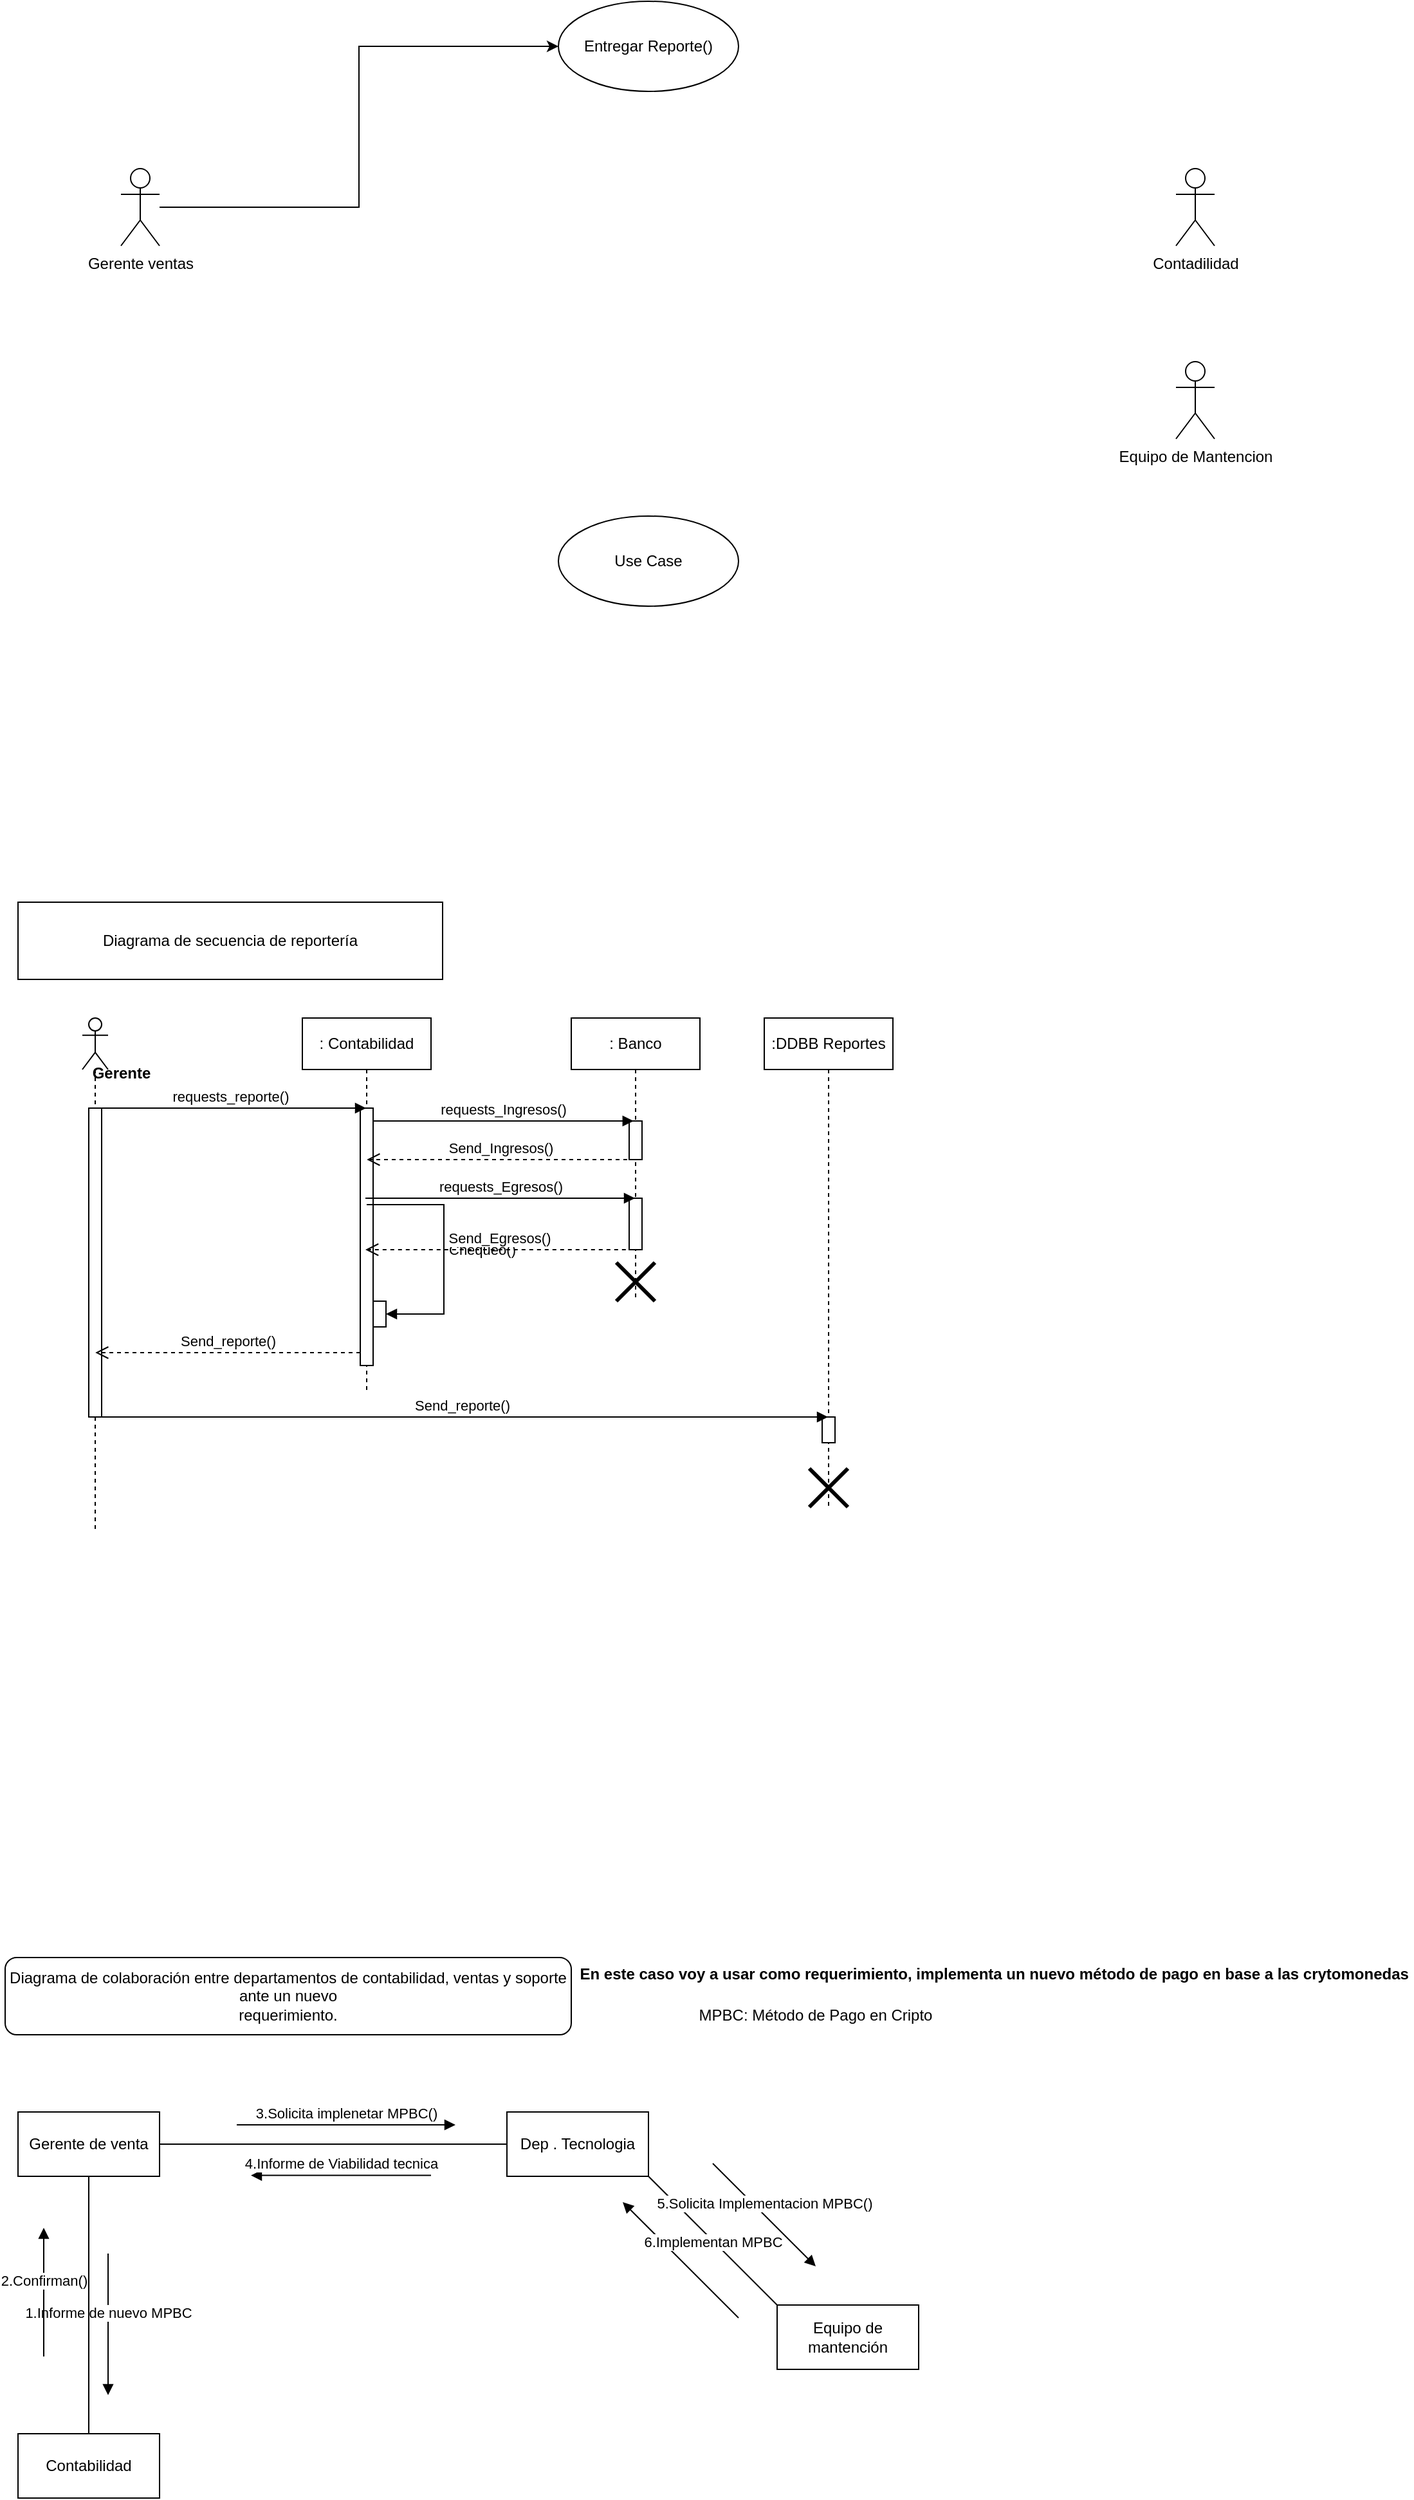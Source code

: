 <mxfile version="21.7.5" type="github">
  <diagram name="Página-1" id="10k-QAqIkLxqyXfFxyNC">
    <mxGraphModel dx="982" dy="806" grid="1" gridSize="10" guides="1" tooltips="1" connect="1" arrows="1" fold="1" page="1" pageScale="1" pageWidth="1169" pageHeight="827" math="0" shadow="0">
      <root>
        <mxCell id="0" />
        <mxCell id="1" parent="0" />
        <mxCell id="mnEkrzC8VtUgMaNwOZgI-1" value="" style="shape=umlLifeline;perimeter=lifelinePerimeter;whiteSpace=wrap;html=1;container=1;dropTarget=0;collapsible=0;recursiveResize=0;outlineConnect=0;portConstraint=eastwest;newEdgeStyle={&quot;curved&quot;:0,&quot;rounded&quot;:0};participant=umlActor;" vertex="1" parent="1">
          <mxGeometry x="90" y="930" width="20" height="400" as="geometry" />
        </mxCell>
        <mxCell id="mnEkrzC8VtUgMaNwOZgI-26" value="" style="html=1;points=[[0,0,0,0,5],[0,1,0,0,-5],[1,0,0,0,5],[1,1,0,0,-5]];perimeter=orthogonalPerimeter;outlineConnect=0;targetShapes=umlLifeline;portConstraint=eastwest;newEdgeStyle={&quot;curved&quot;:0,&quot;rounded&quot;:0};" vertex="1" parent="mnEkrzC8VtUgMaNwOZgI-1">
          <mxGeometry x="5" y="70" width="10" height="240" as="geometry" />
        </mxCell>
        <mxCell id="mnEkrzC8VtUgMaNwOZgI-2" value=": Contabilidad" style="shape=umlLifeline;perimeter=lifelinePerimeter;whiteSpace=wrap;html=1;container=1;dropTarget=0;collapsible=0;recursiveResize=0;outlineConnect=0;portConstraint=eastwest;newEdgeStyle={&quot;curved&quot;:0,&quot;rounded&quot;:0};" vertex="1" parent="1">
          <mxGeometry x="261" y="930" width="100" height="290" as="geometry" />
        </mxCell>
        <mxCell id="mnEkrzC8VtUgMaNwOZgI-10" value="" style="html=1;points=[[0,0,0,0,5],[0,1,0,0,-5],[1,0,0,0,5],[1,1,0,0,-5]];perimeter=orthogonalPerimeter;outlineConnect=0;targetShapes=umlLifeline;portConstraint=eastwest;newEdgeStyle={&quot;curved&quot;:0,&quot;rounded&quot;:0};" vertex="1" parent="mnEkrzC8VtUgMaNwOZgI-2">
          <mxGeometry x="45" y="70" width="10" height="200" as="geometry" />
        </mxCell>
        <mxCell id="mnEkrzC8VtUgMaNwOZgI-19" value="" style="html=1;points=[[0,0,0,0,5],[0,1,0,0,-5],[1,0,0,0,5],[1,1,0,0,-5]];perimeter=orthogonalPerimeter;outlineConnect=0;targetShapes=umlLifeline;portConstraint=eastwest;newEdgeStyle={&quot;curved&quot;:0,&quot;rounded&quot;:0};" vertex="1" parent="mnEkrzC8VtUgMaNwOZgI-2">
          <mxGeometry x="55" y="220" width="10" height="20" as="geometry" />
        </mxCell>
        <mxCell id="mnEkrzC8VtUgMaNwOZgI-20" value="Chequeo()" style="html=1;align=left;spacingLeft=2;endArrow=block;rounded=0;edgeStyle=orthogonalEdgeStyle;curved=0;rounded=0;" edge="1" target="mnEkrzC8VtUgMaNwOZgI-19" parent="mnEkrzC8VtUgMaNwOZgI-2" source="mnEkrzC8VtUgMaNwOZgI-2">
          <mxGeometry relative="1" as="geometry">
            <mxPoint x="90" y="220" as="sourcePoint" />
            <Array as="points" />
          </mxGeometry>
        </mxCell>
        <mxCell id="mnEkrzC8VtUgMaNwOZgI-3" value=": Banco" style="shape=umlLifeline;perimeter=lifelinePerimeter;whiteSpace=wrap;html=1;container=1;dropTarget=0;collapsible=0;recursiveResize=0;outlineConnect=0;portConstraint=eastwest;newEdgeStyle={&quot;curved&quot;:0,&quot;rounded&quot;:0};" vertex="1" parent="1">
          <mxGeometry x="470" y="930" width="100" height="220" as="geometry" />
        </mxCell>
        <mxCell id="mnEkrzC8VtUgMaNwOZgI-17" value="" style="html=1;points=[[0,0,0,0,5],[0,1,0,0,-5],[1,0,0,0,5],[1,1,0,0,-5]];perimeter=orthogonalPerimeter;outlineConnect=0;targetShapes=umlLifeline;portConstraint=eastwest;newEdgeStyle={&quot;curved&quot;:0,&quot;rounded&quot;:0};" vertex="1" parent="mnEkrzC8VtUgMaNwOZgI-3">
          <mxGeometry x="45" y="80" width="10" height="30" as="geometry" />
        </mxCell>
        <mxCell id="mnEkrzC8VtUgMaNwOZgI-18" value="" style="html=1;points=[[0,0,0,0,5],[0,1,0,0,-5],[1,0,0,0,5],[1,1,0,0,-5]];perimeter=orthogonalPerimeter;outlineConnect=0;targetShapes=umlLifeline;portConstraint=eastwest;newEdgeStyle={&quot;curved&quot;:0,&quot;rounded&quot;:0};" vertex="1" parent="mnEkrzC8VtUgMaNwOZgI-3">
          <mxGeometry x="45" y="140" width="10" height="40" as="geometry" />
        </mxCell>
        <mxCell id="mnEkrzC8VtUgMaNwOZgI-22" value="" style="shape=umlDestroy;whiteSpace=wrap;html=1;strokeWidth=3;targetShapes=umlLifeline;" vertex="1" parent="mnEkrzC8VtUgMaNwOZgI-3">
          <mxGeometry x="35" y="190" width="30" height="30" as="geometry" />
        </mxCell>
        <mxCell id="mnEkrzC8VtUgMaNwOZgI-4" value=":DDBB Reportes" style="shape=umlLifeline;perimeter=lifelinePerimeter;whiteSpace=wrap;html=1;container=1;dropTarget=0;collapsible=0;recursiveResize=0;outlineConnect=0;portConstraint=eastwest;newEdgeStyle={&quot;curved&quot;:0,&quot;rounded&quot;:0};" vertex="1" parent="1">
          <mxGeometry x="620" y="930" width="100" height="380" as="geometry" />
        </mxCell>
        <mxCell id="mnEkrzC8VtUgMaNwOZgI-23" value="" style="html=1;points=[[0,0,0,0,5],[0,1,0,0,-5],[1,0,0,0,5],[1,1,0,0,-5]];perimeter=orthogonalPerimeter;outlineConnect=0;targetShapes=umlLifeline;portConstraint=eastwest;newEdgeStyle={&quot;curved&quot;:0,&quot;rounded&quot;:0};" vertex="1" parent="mnEkrzC8VtUgMaNwOZgI-4">
          <mxGeometry x="45" y="310" width="10" height="20" as="geometry" />
        </mxCell>
        <mxCell id="mnEkrzC8VtUgMaNwOZgI-24" value="" style="shape=umlDestroy;whiteSpace=wrap;html=1;strokeWidth=3;targetShapes=umlLifeline;" vertex="1" parent="mnEkrzC8VtUgMaNwOZgI-4">
          <mxGeometry x="35" y="350" width="30" height="30" as="geometry" />
        </mxCell>
        <mxCell id="mnEkrzC8VtUgMaNwOZgI-7" value="requests_reporte()" style="html=1;verticalAlign=bottom;endArrow=block;curved=0;rounded=0;" edge="1" parent="1">
          <mxGeometry relative="1" as="geometry">
            <mxPoint x="100.1" y="1000" as="sourcePoint" />
            <mxPoint x="310.5" y="1000" as="targetPoint" />
          </mxGeometry>
        </mxCell>
        <mxCell id="mnEkrzC8VtUgMaNwOZgI-8" value="Send_reporte()" style="html=1;verticalAlign=bottom;endArrow=open;dashed=1;endSize=8;curved=0;rounded=0;" edge="1" parent="1">
          <mxGeometry x="-0.001" relative="1" as="geometry">
            <mxPoint x="100.1" y="1190" as="targetPoint" />
            <mxPoint x="306" y="1190" as="sourcePoint" />
            <mxPoint as="offset" />
          </mxGeometry>
        </mxCell>
        <mxCell id="mnEkrzC8VtUgMaNwOZgI-9" value="requests_Ingresos()" style="html=1;verticalAlign=bottom;endArrow=block;curved=0;rounded=0;" edge="1" parent="1" source="mnEkrzC8VtUgMaNwOZgI-10">
          <mxGeometry width="80" relative="1" as="geometry">
            <mxPoint x="320" y="1010" as="sourcePoint" />
            <mxPoint x="518.4" y="1010" as="targetPoint" />
          </mxGeometry>
        </mxCell>
        <mxCell id="mnEkrzC8VtUgMaNwOZgI-11" value="Send_Ingresos()" style="html=1;verticalAlign=bottom;endArrow=open;dashed=1;endSize=8;curved=0;rounded=0;" edge="1" parent="1">
          <mxGeometry x="0.002" relative="1" as="geometry">
            <mxPoint x="519.5" y="1040" as="sourcePoint" />
            <mxPoint x="311.1" y="1040" as="targetPoint" />
            <mxPoint as="offset" />
          </mxGeometry>
        </mxCell>
        <mxCell id="mnEkrzC8VtUgMaNwOZgI-13" value="requests_Egresos()" style="html=1;verticalAlign=bottom;endArrow=block;curved=0;rounded=0;" edge="1" parent="1" target="mnEkrzC8VtUgMaNwOZgI-3">
          <mxGeometry x="0.001" width="80" relative="1" as="geometry">
            <mxPoint x="310" y="1070" as="sourcePoint" />
            <mxPoint x="512.4" y="1070" as="targetPoint" />
            <mxPoint as="offset" />
          </mxGeometry>
        </mxCell>
        <mxCell id="mnEkrzC8VtUgMaNwOZgI-14" value="Send_Egresos()" style="html=1;verticalAlign=bottom;endArrow=open;dashed=1;endSize=8;curved=0;rounded=0;" edge="1" parent="1">
          <mxGeometry x="0.002" relative="1" as="geometry">
            <mxPoint x="518.4" y="1110" as="sourcePoint" />
            <mxPoint x="310" y="1110" as="targetPoint" />
            <mxPoint as="offset" />
          </mxGeometry>
        </mxCell>
        <mxCell id="mnEkrzC8VtUgMaNwOZgI-21" value="Send_reporte()" style="html=1;verticalAlign=bottom;endArrow=block;curved=0;rounded=0;" edge="1" parent="1" target="mnEkrzC8VtUgMaNwOZgI-4">
          <mxGeometry relative="1" as="geometry">
            <mxPoint x="100.0" y="1240" as="sourcePoint" />
            <mxPoint x="310.4" y="1240" as="targetPoint" />
          </mxGeometry>
        </mxCell>
        <mxCell id="mnEkrzC8VtUgMaNwOZgI-25" value="Gerente" style="text;align=center;fontStyle=1;verticalAlign=middle;spacingLeft=3;spacingRight=3;strokeColor=none;rotatable=0;points=[[0,0.5],[1,0.5]];portConstraint=eastwest;html=1;" vertex="1" parent="1">
          <mxGeometry x="80" y="960" width="80" height="26" as="geometry" />
        </mxCell>
        <mxCell id="mnEkrzC8VtUgMaNwOZgI-27" value="Diagrama de secuencia de reportería" style="rounded=0;whiteSpace=wrap;html=1;" vertex="1" parent="1">
          <mxGeometry x="40" y="840" width="330" height="60" as="geometry" />
        </mxCell>
        <mxCell id="mnEkrzC8VtUgMaNwOZgI-29" value="Entregar Reporte()" style="ellipse;whiteSpace=wrap;html=1;" vertex="1" parent="1">
          <mxGeometry x="460" y="140" width="140" height="70" as="geometry" />
        </mxCell>
        <mxCell id="mnEkrzC8VtUgMaNwOZgI-31" value="Use Case" style="ellipse;whiteSpace=wrap;html=1;" vertex="1" parent="1">
          <mxGeometry x="460" y="540" width="140" height="70" as="geometry" />
        </mxCell>
        <mxCell id="mnEkrzC8VtUgMaNwOZgI-53" style="edgeStyle=orthogonalEdgeStyle;rounded=0;orthogonalLoop=1;jettySize=auto;html=1;entryX=0;entryY=0.5;entryDx=0;entryDy=0;" edge="1" parent="1" source="mnEkrzC8VtUgMaNwOZgI-49" target="mnEkrzC8VtUgMaNwOZgI-29">
          <mxGeometry relative="1" as="geometry" />
        </mxCell>
        <mxCell id="mnEkrzC8VtUgMaNwOZgI-49" value="Gerente ventas" style="shape=umlActor;verticalLabelPosition=bottom;verticalAlign=top;html=1;" vertex="1" parent="1">
          <mxGeometry x="120" y="270" width="30" height="60" as="geometry" />
        </mxCell>
        <mxCell id="mnEkrzC8VtUgMaNwOZgI-50" value="Contadilidad" style="shape=umlActor;verticalLabelPosition=bottom;verticalAlign=top;html=1;" vertex="1" parent="1">
          <mxGeometry x="940" y="270" width="30" height="60" as="geometry" />
        </mxCell>
        <mxCell id="mnEkrzC8VtUgMaNwOZgI-60" value="Equipo de Mantencion" style="shape=umlActor;verticalLabelPosition=bottom;verticalAlign=top;html=1;outlineConnect=0;" vertex="1" parent="1">
          <mxGeometry x="940" y="420" width="30" height="60" as="geometry" />
        </mxCell>
        <mxCell id="mnEkrzC8VtUgMaNwOZgI-63" value="Gerente de venta" style="html=1;whiteSpace=wrap;" vertex="1" parent="1">
          <mxGeometry x="40" y="1780" width="110" height="50" as="geometry" />
        </mxCell>
        <mxCell id="mnEkrzC8VtUgMaNwOZgI-64" value="Contabilidad" style="html=1;whiteSpace=wrap;" vertex="1" parent="1">
          <mxGeometry x="40" y="2030" width="110" height="50" as="geometry" />
        </mxCell>
        <mxCell id="mnEkrzC8VtUgMaNwOZgI-65" value="Equipo de mantención" style="html=1;whiteSpace=wrap;" vertex="1" parent="1">
          <mxGeometry x="630" y="1930" width="110" height="50" as="geometry" />
        </mxCell>
        <mxCell id="mnEkrzC8VtUgMaNwOZgI-66" value="Dep . Tecnologia" style="html=1;whiteSpace=wrap;" vertex="1" parent="1">
          <mxGeometry x="420" y="1780" width="110" height="50" as="geometry" />
        </mxCell>
        <mxCell id="mnEkrzC8VtUgMaNwOZgI-70" value="Diagrama de colaboración entre departamentos de contabilidad, ventas y soporte ante un nuevo&lt;br/&gt;requerimiento." style="rounded=1;whiteSpace=wrap;html=1;" vertex="1" parent="1">
          <mxGeometry x="30" y="1660" width="440" height="60" as="geometry" />
        </mxCell>
        <mxCell id="mnEkrzC8VtUgMaNwOZgI-71" value="En este caso voy a usar como requerimiento, implementa un nuevo método de pago en base a las crytomonedas&amp;nbsp;" style="text;align=center;fontStyle=1;verticalAlign=middle;spacingLeft=3;spacingRight=3;strokeColor=none;rotatable=0;points=[[0,0.5],[1,0.5]];portConstraint=eastwest;html=1;" vertex="1" parent="1">
          <mxGeometry x="760" y="1660" width="80" height="26" as="geometry" />
        </mxCell>
        <mxCell id="mnEkrzC8VtUgMaNwOZgI-72" value="MPBC: Método de Pago en Cripto" style="text;html=1;strokeColor=none;fillColor=none;align=center;verticalAlign=middle;whiteSpace=wrap;rounded=0;" vertex="1" parent="1">
          <mxGeometry x="510" y="1690" width="300" height="30" as="geometry" />
        </mxCell>
        <mxCell id="mnEkrzC8VtUgMaNwOZgI-73" value="" style="endArrow=none;html=1;rounded=0;exitX=1;exitY=0.5;exitDx=0;exitDy=0;entryX=0;entryY=0.5;entryDx=0;entryDy=0;" edge="1" parent="1" source="mnEkrzC8VtUgMaNwOZgI-63" target="mnEkrzC8VtUgMaNwOZgI-66">
          <mxGeometry width="50" height="50" relative="1" as="geometry">
            <mxPoint x="225" y="1830" as="sourcePoint" />
            <mxPoint x="275" y="1780" as="targetPoint" />
          </mxGeometry>
        </mxCell>
        <mxCell id="mnEkrzC8VtUgMaNwOZgI-76" value="3.Solicita implenetar MPBC()" style="html=1;verticalAlign=bottom;endArrow=block;curved=0;rounded=0;" edge="1" parent="1">
          <mxGeometry width="80" relative="1" as="geometry">
            <mxPoint x="210" y="1790" as="sourcePoint" />
            <mxPoint x="380" y="1790" as="targetPoint" />
          </mxGeometry>
        </mxCell>
        <mxCell id="mnEkrzC8VtUgMaNwOZgI-78" value="4.Informe de Viabilidad tecnica" style="html=1;verticalAlign=bottom;endArrow=block;curved=0;rounded=0;" edge="1" parent="1">
          <mxGeometry width="80" relative="1" as="geometry">
            <mxPoint x="361" y="1829.31" as="sourcePoint" />
            <mxPoint x="221" y="1829.31" as="targetPoint" />
          </mxGeometry>
        </mxCell>
        <mxCell id="mnEkrzC8VtUgMaNwOZgI-80" value="" style="endArrow=none;html=1;rounded=0;exitX=0;exitY=0;exitDx=0;exitDy=0;" edge="1" parent="1" source="mnEkrzC8VtUgMaNwOZgI-65">
          <mxGeometry width="50" height="50" relative="1" as="geometry">
            <mxPoint x="616" y="1897" as="sourcePoint" />
            <mxPoint x="530" y="1830" as="targetPoint" />
          </mxGeometry>
        </mxCell>
        <mxCell id="mnEkrzC8VtUgMaNwOZgI-81" value="5.Solicita Implementacion MPBC()" style="html=1;verticalAlign=bottom;endArrow=block;curved=0;rounded=0;" edge="1" parent="1">
          <mxGeometry x="-0.0" width="80" relative="1" as="geometry">
            <mxPoint x="580" y="1820" as="sourcePoint" />
            <mxPoint x="660" y="1900" as="targetPoint" />
            <mxPoint as="offset" />
          </mxGeometry>
        </mxCell>
        <mxCell id="mnEkrzC8VtUgMaNwOZgI-87" value="1.Informe de nuevo MPBC" style="html=1;verticalAlign=bottom;endArrow=block;curved=0;rounded=0;" edge="1" parent="1">
          <mxGeometry width="80" relative="1" as="geometry">
            <mxPoint x="110" y="1890" as="sourcePoint" />
            <mxPoint x="110" y="2000" as="targetPoint" />
          </mxGeometry>
        </mxCell>
        <mxCell id="mnEkrzC8VtUgMaNwOZgI-88" value="2.Confirman()" style="html=1;verticalAlign=bottom;endArrow=block;curved=0;rounded=0;" edge="1" parent="1">
          <mxGeometry width="80" relative="1" as="geometry">
            <mxPoint x="60" y="1970" as="sourcePoint" />
            <mxPoint x="60" y="1870" as="targetPoint" />
          </mxGeometry>
        </mxCell>
        <mxCell id="mnEkrzC8VtUgMaNwOZgI-89" value="" style="endArrow=none;html=1;rounded=0;entryX=0.5;entryY=1;entryDx=0;entryDy=0;" edge="1" parent="1" source="mnEkrzC8VtUgMaNwOZgI-64" target="mnEkrzC8VtUgMaNwOZgI-63">
          <mxGeometry width="50" height="50" relative="1" as="geometry">
            <mxPoint x="100" y="2040" as="sourcePoint" />
            <mxPoint x="130" y="1970" as="targetPoint" />
          </mxGeometry>
        </mxCell>
        <mxCell id="mnEkrzC8VtUgMaNwOZgI-90" value="6.Implementan MPBC" style="html=1;verticalAlign=bottom;endArrow=block;curved=0;rounded=0;" edge="1" parent="1">
          <mxGeometry x="-0.222" y="-21" width="80" relative="1" as="geometry">
            <mxPoint x="600" y="1940" as="sourcePoint" />
            <mxPoint x="510" y="1850" as="targetPoint" />
            <mxPoint as="offset" />
          </mxGeometry>
        </mxCell>
      </root>
    </mxGraphModel>
  </diagram>
</mxfile>
